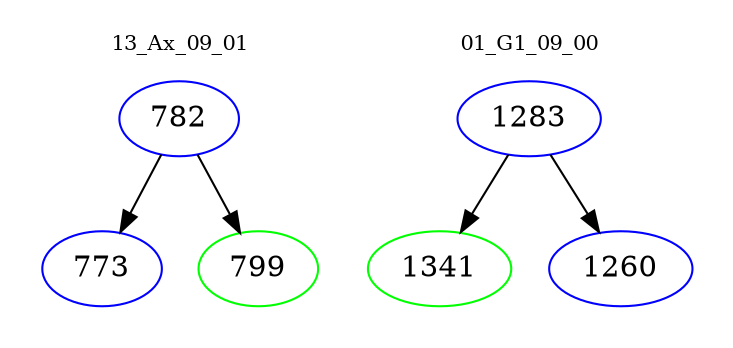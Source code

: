 digraph{
subgraph cluster_0 {
color = white
label = "13_Ax_09_01";
fontsize=10;
T0_782 [label="782", color="blue"]
T0_782 -> T0_773 [color="black"]
T0_773 [label="773", color="blue"]
T0_782 -> T0_799 [color="black"]
T0_799 [label="799", color="green"]
}
subgraph cluster_1 {
color = white
label = "01_G1_09_00";
fontsize=10;
T1_1283 [label="1283", color="blue"]
T1_1283 -> T1_1341 [color="black"]
T1_1341 [label="1341", color="green"]
T1_1283 -> T1_1260 [color="black"]
T1_1260 [label="1260", color="blue"]
}
}
